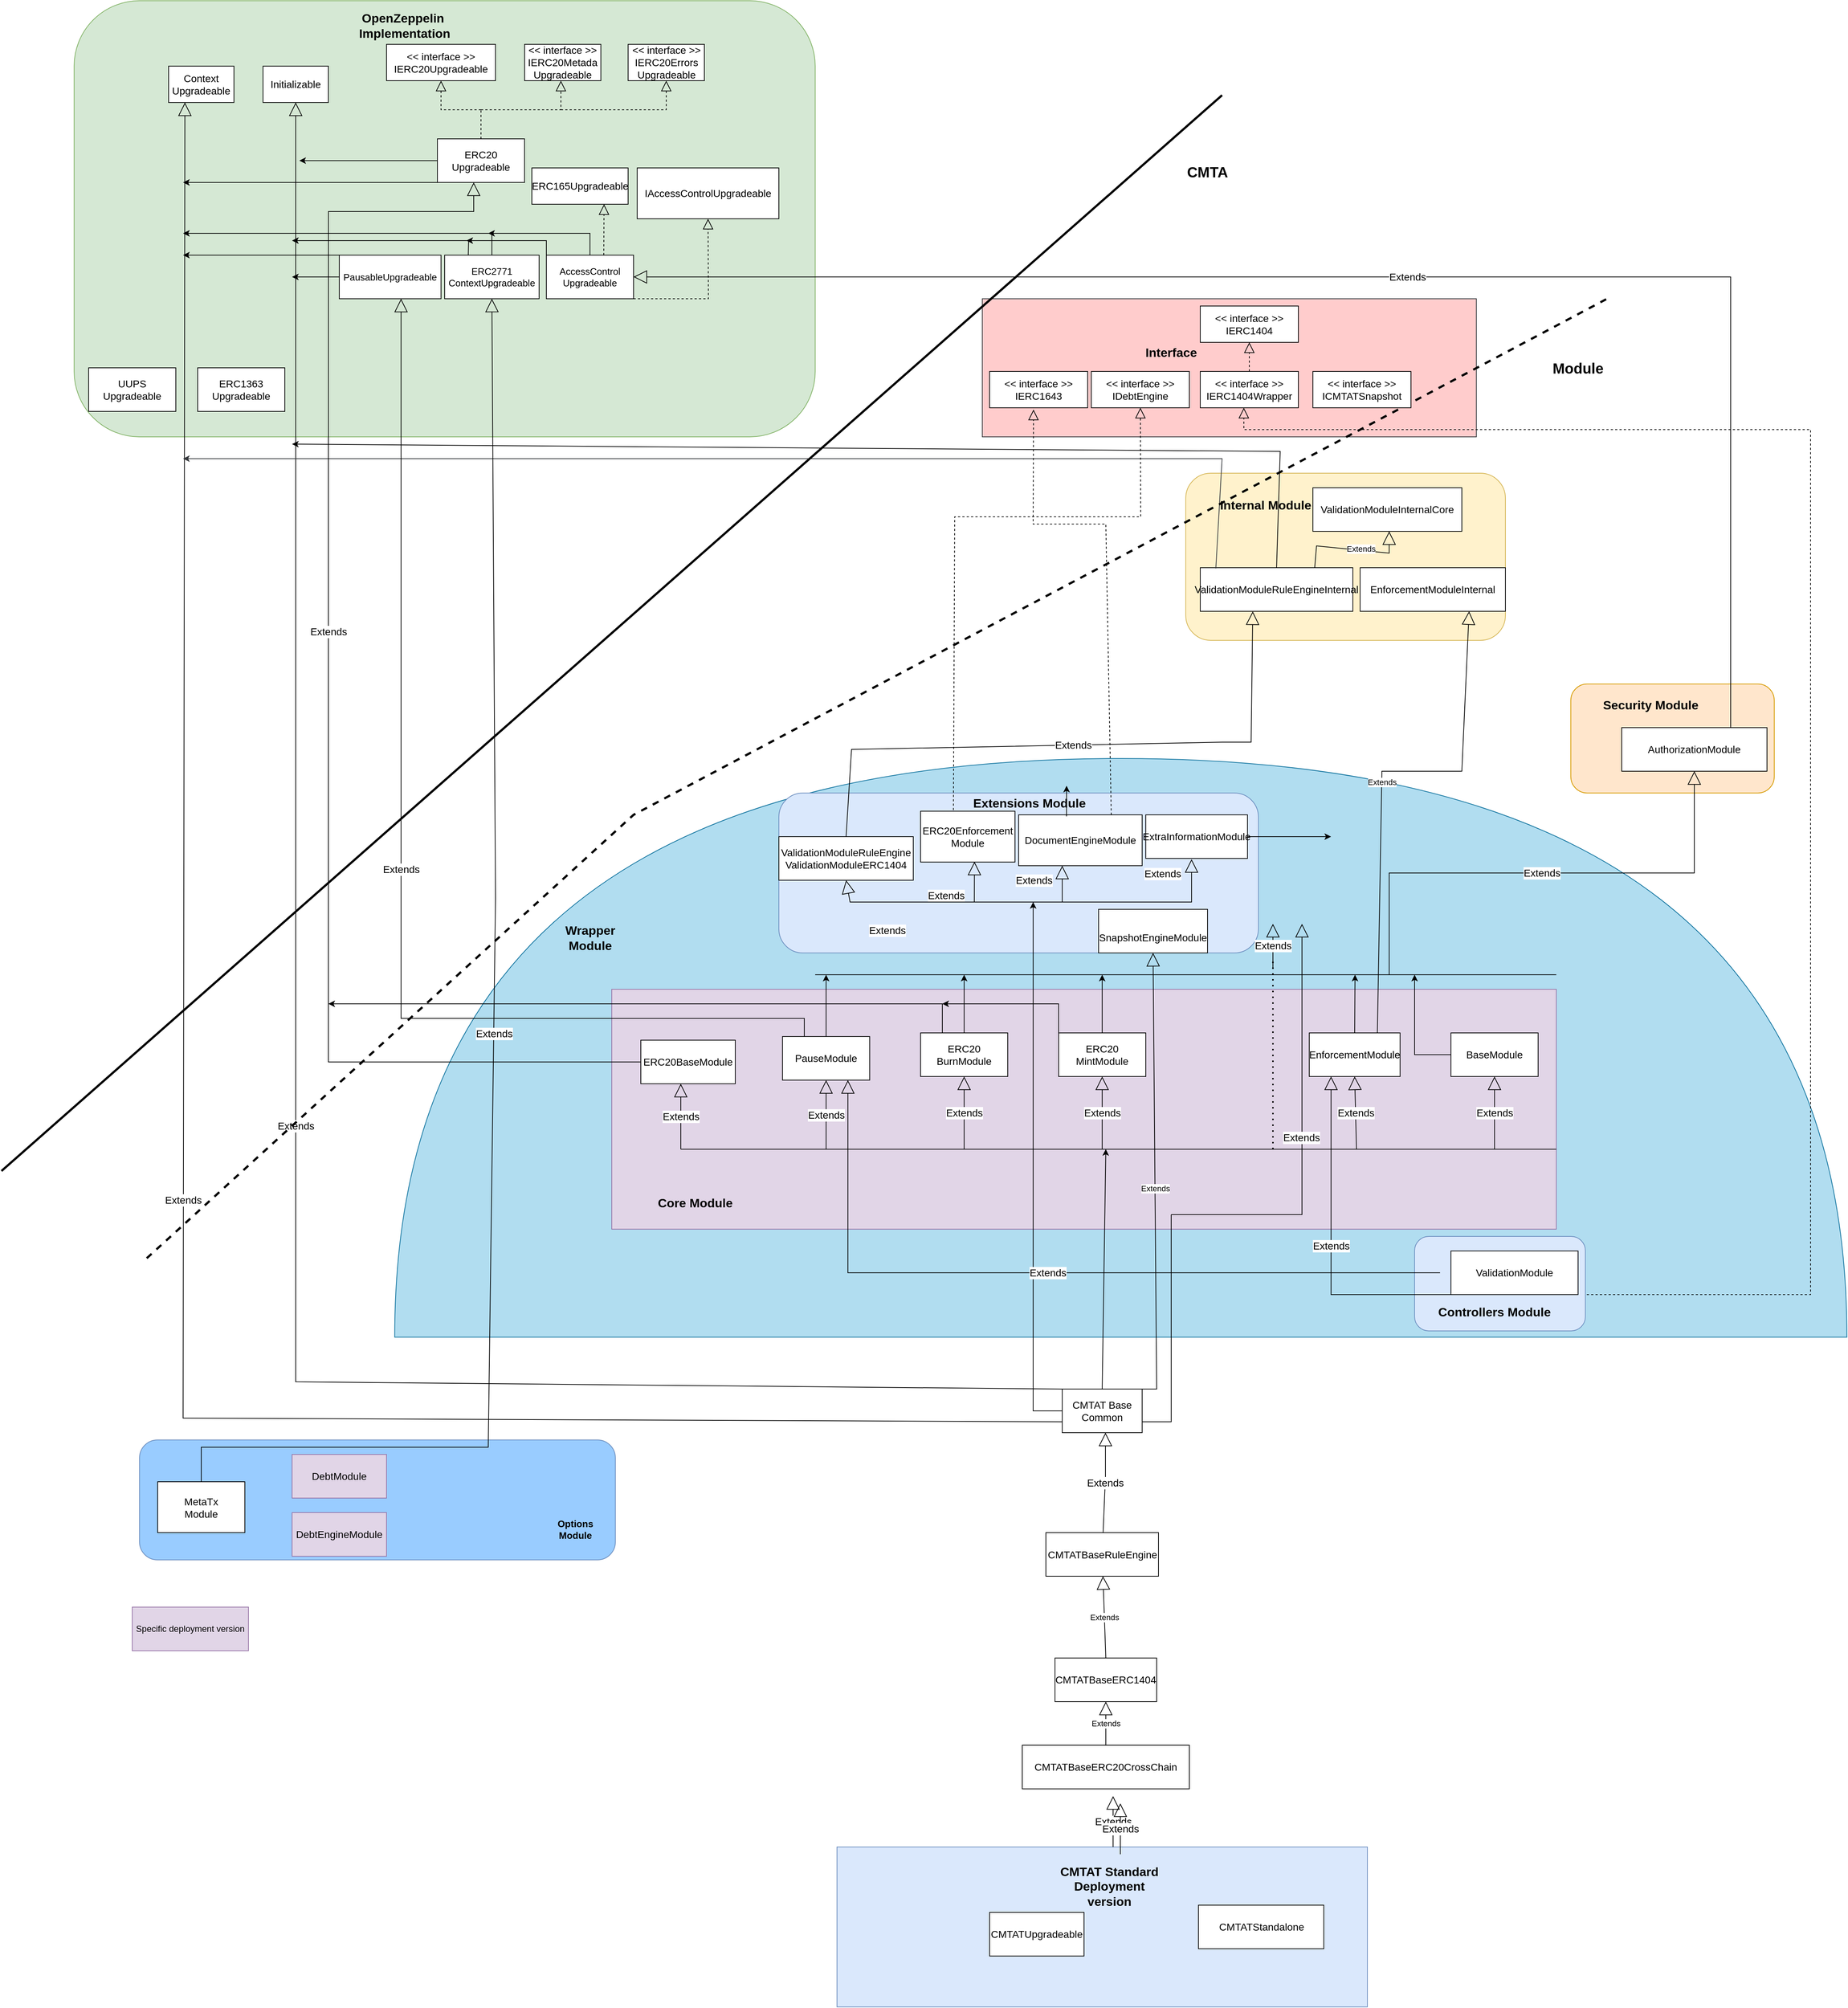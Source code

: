 <mxfile version="20.6.2" type="device" pages="2"><diagram id="oAjNNHCSHPXbBcMJOCez" name="Architecture"><mxGraphModel dx="2522" dy="1438" grid="1" gridSize="10" guides="1" tooltips="1" connect="1" arrows="1" fold="1" page="1" pageScale="1" pageWidth="1100" pageHeight="850" background="#FFFFFF" math="0" shadow="0"><root><mxCell id="0"/><mxCell id="1" parent="0"/><mxCell id="RwvNZHMpsA5Segt6v82v-19" value="" style="rounded=1;whiteSpace=wrap;html=1;fillColor=#99CCFF;strokeColor=#6c8ebf;fontSize=14;" parent="1" vertex="1"><mxGeometry x="-510" y="1550" width="655" height="165" as="geometry"/></mxCell><mxCell id="ZY6H9djLRfXlNV0i17z7-17" value="" style="rounded=0;whiteSpace=wrap;html=1;fillColor=#ffcccc;strokeColor=#36393d;fontSize=14;" parent="1" vertex="1"><mxGeometry x="650" y="-20" width="680" height="190" as="geometry"/></mxCell><mxCell id="ZY6H9djLRfXlNV0i17z7-16" value="" style="shape=or;whiteSpace=wrap;html=1;rotation=-90;fillColor=#b1ddf0;strokeColor=#10739e;fontSize=14;" parent="1" vertex="1"><mxGeometry x="442.57" y="11.16" width="796.09" height="1998.75" as="geometry"/></mxCell><mxCell id="ZY6H9djLRfXlNV0i17z7-10" value="" style="rounded=1;whiteSpace=wrap;html=1;fillColor=#dae8fc;strokeColor=#6c8ebf;fontSize=14;" parent="1" vertex="1"><mxGeometry x="370" y="660" width="660" height="220" as="geometry"/></mxCell><mxCell id="jnr7dqyDoXrpv24DwmiY-5" value="" style="rounded=1;whiteSpace=wrap;html=1;fillColor=#ffe6cc;strokeColor=#d79b00;fontSize=14;" parent="1" vertex="1"><mxGeometry x="1460" y="510" width="280" height="150" as="geometry"/></mxCell><mxCell id="K3fvaay8qHjt6Y1vxrPP-103" value="" style="rounded=0;whiteSpace=wrap;html=1;fillColor=#e1d5e7;strokeColor=#9673a6;fontSize=14;" parent="1" vertex="1"><mxGeometry x="140" y="930" width="1300" height="330" as="geometry"/></mxCell><mxCell id="K3fvaay8qHjt6Y1vxrPP-90" value="" style="rounded=0;whiteSpace=wrap;html=1;fillColor=#dae8fc;strokeColor=#6c8ebf;fontSize=14;" parent="1" vertex="1"><mxGeometry x="450" y="2110" width="730" height="220" as="geometry"/></mxCell><mxCell id="K3fvaay8qHjt6Y1vxrPP-56" value="" style="rounded=1;whiteSpace=wrap;html=1;fillColor=#fff2cc;strokeColor=#d6b656;fontSize=14;" parent="1" vertex="1"><mxGeometry x="930" y="220" width="440" height="230" as="geometry"/></mxCell><mxCell id="K3fvaay8qHjt6Y1vxrPP-1" value="" style="rounded=1;whiteSpace=wrap;html=1;fillColor=#d5e8d4;strokeColor=#82b366;fontSize=14;" parent="1" vertex="1"><mxGeometry x="-600" y="-430" width="1020" height="600" as="geometry"/></mxCell><mxCell id="K3fvaay8qHjt6Y1vxrPP-2" value="Context&lt;br style=&quot;font-size: 14px;&quot;&gt;Upgradeable" style="rounded=0;whiteSpace=wrap;html=1;fontSize=14;" parent="1" vertex="1"><mxGeometry x="-470" y="-340" width="90" height="50" as="geometry"/></mxCell><mxCell id="K3fvaay8qHjt6Y1vxrPP-5" value="&amp;lt;&amp;lt; interface &amp;gt;&amp;gt;&lt;br style=&quot;font-size: 14px;&quot;&gt;IERC20Upgradeable" style="rounded=0;whiteSpace=wrap;html=1;fontSize=14;" parent="1" vertex="1"><mxGeometry x="-170" y="-370" width="150" height="50" as="geometry"/></mxCell><mxCell id="K3fvaay8qHjt6Y1vxrPP-6" value="&amp;lt;&amp;lt; interface &amp;gt;&amp;gt;&lt;br style=&quot;font-size: 14px;&quot;&gt;IERC20Metada&lt;br style=&quot;font-size: 14px;&quot;&gt;Upgradeable" style="rounded=0;whiteSpace=wrap;html=1;fontSize=14;" parent="1" vertex="1"><mxGeometry x="20" y="-370" width="105" height="50" as="geometry"/></mxCell><mxCell id="K3fvaay8qHjt6Y1vxrPP-7" value="ERC20&lt;br style=&quot;font-size: 14px;&quot;&gt;Upgradeable" style="rounded=0;whiteSpace=wrap;html=1;fontSize=14;" parent="1" vertex="1"><mxGeometry x="-100" y="-240" width="120" height="60" as="geometry"/></mxCell><mxCell id="K3fvaay8qHjt6Y1vxrPP-9" value="ERC2771&lt;br style=&quot;font-size: 13px;&quot;&gt;ContextUpgradeable" style="rounded=0;whiteSpace=wrap;html=1;fontSize=13;" parent="1" vertex="1"><mxGeometry x="-90" y="-80" width="130" height="60" as="geometry"/></mxCell><mxCell id="K3fvaay8qHjt6Y1vxrPP-10" value="AccessControl&lt;br style=&quot;font-size: 13px;&quot;&gt;Upgradeable" style="rounded=0;whiteSpace=wrap;html=1;fontSize=13;" parent="1" vertex="1"><mxGeometry x="50" y="-80" width="120" height="60" as="geometry"/></mxCell><mxCell id="K3fvaay8qHjt6Y1vxrPP-11" value="PausableUpgradeable" style="rounded=0;whiteSpace=wrap;html=1;fontSize=13;" parent="1" vertex="1"><mxGeometry x="-235" y="-80" width="140" height="60" as="geometry"/></mxCell><mxCell id="K3fvaay8qHjt6Y1vxrPP-12" value="PauseModule" style="rounded=0;whiteSpace=wrap;html=1;fontSize=14;" parent="1" vertex="1"><mxGeometry x="375" y="995" width="120" height="60" as="geometry"/></mxCell><mxCell id="K3fvaay8qHjt6Y1vxrPP-13" value="MetaTx&lt;br style=&quot;font-size: 14px;&quot;&gt;Module" style="rounded=0;whiteSpace=wrap;html=1;fontSize=14;" parent="1" vertex="1"><mxGeometry x="-485" y="1607.5" width="120" height="70" as="geometry"/></mxCell><mxCell id="K3fvaay8qHjt6Y1vxrPP-14" value="AuthorizationModule" style="rounded=0;whiteSpace=wrap;html=1;fontSize=14;" parent="1" vertex="1"><mxGeometry x="1530" y="570" width="200" height="60" as="geometry"/></mxCell><mxCell id="K3fvaay8qHjt6Y1vxrPP-15" value="ERC20&lt;br&gt;MintModule" style="rounded=0;whiteSpace=wrap;html=1;fontSize=14;" parent="1" vertex="1"><mxGeometry x="755" y="990" width="120" height="60" as="geometry"/></mxCell><mxCell id="K3fvaay8qHjt6Y1vxrPP-16" value="ERC20 BurnModule" style="rounded=0;whiteSpace=wrap;html=1;fontSize=14;" parent="1" vertex="1"><mxGeometry x="565" y="990" width="120" height="60" as="geometry"/></mxCell><mxCell id="K3fvaay8qHjt6Y1vxrPP-20" value="ValidationModuleRuleEngineInternal" style="rounded=0;whiteSpace=wrap;html=1;fontSize=14;" parent="1" vertex="1"><mxGeometry x="950" y="350" width="210" height="60" as="geometry"/></mxCell><mxCell id="K3fvaay8qHjt6Y1vxrPP-21" value="BaseModule" style="rounded=0;whiteSpace=wrap;html=1;fontSize=14;" parent="1" vertex="1"><mxGeometry x="1295" y="990" width="120" height="60" as="geometry"/></mxCell><mxCell id="K3fvaay8qHjt6Y1vxrPP-22" value="Extends" style="endArrow=block;endSize=16;endFill=0;html=1;rounded=0;entryX=1;entryY=0.5;entryDx=0;entryDy=0;fontSize=14;exitX=0.75;exitY=0;exitDx=0;exitDy=0;" parent="1" source="K3fvaay8qHjt6Y1vxrPP-14" target="K3fvaay8qHjt6Y1vxrPP-10" edge="1"><mxGeometry width="160" relative="1" as="geometry"><mxPoint x="1680" y="490" as="sourcePoint"/><mxPoint x="330" y="420" as="targetPoint"/><Array as="points"><mxPoint x="1680" y="-50"/><mxPoint x="1180" y="-50"/></Array></mxGeometry></mxCell><mxCell id="K3fvaay8qHjt6Y1vxrPP-33" value="CMTAT Base Common" style="rounded=0;whiteSpace=wrap;html=1;fontSize=14;" parent="1" vertex="1"><mxGeometry x="760" y="1480" width="110" height="60" as="geometry"/></mxCell><mxCell id="K3fvaay8qHjt6Y1vxrPP-44" value="EnforcementModule" style="rounded=0;whiteSpace=wrap;html=1;fontSize=14;" parent="1" vertex="1"><mxGeometry x="1100" y="990" width="125" height="60" as="geometry"/></mxCell><mxCell id="K3fvaay8qHjt6Y1vxrPP-49" value="&lt;br&gt;SnapshotEngineModule" style="rounded=0;whiteSpace=wrap;html=1;fontSize=14;" parent="1" vertex="1"><mxGeometry x="810" y="820" width="150" height="60" as="geometry"/></mxCell><mxCell id="K3fvaay8qHjt6Y1vxrPP-53" value="&lt;b style=&quot;font-size: 17px;&quot;&gt;OpenZeppelin&amp;nbsp;&lt;br style=&quot;font-size: 17px;&quot;&gt;Implementation&lt;/b&gt;" style="text;html=1;strokeColor=none;fillColor=none;align=center;verticalAlign=middle;whiteSpace=wrap;rounded=0;fontSize=17;" parent="1" vertex="1"><mxGeometry x="-330" y="-410" width="370" height="30" as="geometry"/></mxCell><mxCell id="K3fvaay8qHjt6Y1vxrPP-57" value="&lt;b style=&quot;font-size: 17px;&quot;&gt;Internal Module&lt;/b&gt;" style="text;html=1;strokeColor=none;fillColor=none;align=center;verticalAlign=middle;whiteSpace=wrap;rounded=0;fontSize=17;" parent="1" vertex="1"><mxGeometry x="960" y="250" width="160" height="30" as="geometry"/></mxCell><mxCell id="K3fvaay8qHjt6Y1vxrPP-66" style="edgeStyle=orthogonalEdgeStyle;rounded=0;orthogonalLoop=1;jettySize=auto;html=1;exitX=0.5;exitY=1;exitDx=0;exitDy=0;fontSize=14;" parent="1" edge="1"><mxGeometry relative="1" as="geometry"><mxPoint x="565" y="860" as="sourcePoint"/><mxPoint x="565" y="860" as="targetPoint"/></mxGeometry></mxCell><mxCell id="K3fvaay8qHjt6Y1vxrPP-99" value="Initializable" style="rounded=0;whiteSpace=wrap;html=1;fontSize=14;" parent="1" vertex="1"><mxGeometry x="-340" y="-340" width="90" height="50" as="geometry"/></mxCell><mxCell id="K3fvaay8qHjt6Y1vxrPP-105" value="Wrapper &lt;br style=&quot;font-size: 17px;&quot;&gt;Module" style="text;strokeColor=none;fillColor=none;html=1;fontSize=17;fontStyle=1;verticalAlign=middle;align=center;" parent="1" vertex="1"><mxGeometry x="40" y="840" width="140" height="40" as="geometry"/></mxCell><mxCell id="K3fvaay8qHjt6Y1vxrPP-108" value="Extends" style="endArrow=block;endSize=16;endFill=0;html=1;rounded=0;exitX=0;exitY=0.75;exitDx=0;exitDy=0;entryX=0.25;entryY=1;entryDx=0;entryDy=0;fontSize=14;" parent="1" source="K3fvaay8qHjt6Y1vxrPP-33" target="K3fvaay8qHjt6Y1vxrPP-2" edge="1"><mxGeometry width="160" relative="1" as="geometry"><mxPoint x="740" y="1520" as="sourcePoint"/><mxPoint x="-440" y="-270" as="targetPoint"/><Array as="points"><mxPoint x="-450" y="1520"/></Array></mxGeometry></mxCell><mxCell id="K3fvaay8qHjt6Y1vxrPP-109" value="Extends" style="endArrow=block;endSize=16;endFill=0;html=1;rounded=0;entryX=0.5;entryY=1;entryDx=0;entryDy=0;exitX=0;exitY=0;exitDx=0;exitDy=0;fontSize=14;" parent="1" source="K3fvaay8qHjt6Y1vxrPP-33" target="K3fvaay8qHjt6Y1vxrPP-99" edge="1"><mxGeometry width="160" relative="1" as="geometry"><mxPoint x="670" y="1330" as="sourcePoint"/><mxPoint x="-130" y="170" as="targetPoint"/><Array as="points"><mxPoint x="-295" y="1470"/></Array></mxGeometry></mxCell><mxCell id="K3fvaay8qHjt6Y1vxrPP-119" value="" style="endArrow=classic;html=1;rounded=0;fontSize=14;exitX=0.5;exitY=0;exitDx=0;exitDy=0;" parent="1" source="K3fvaay8qHjt6Y1vxrPP-20" edge="1"><mxGeometry width="50" height="50" relative="1" as="geometry"><mxPoint x="640" y="180" as="sourcePoint"/><mxPoint x="-300" y="180" as="targetPoint"/><Array as="points"><mxPoint x="1060" y="190"/></Array></mxGeometry></mxCell><mxCell id="K3fvaay8qHjt6Y1vxrPP-121" value="&amp;lt;&amp;lt; interface &amp;gt;&amp;gt;&lt;br style=&quot;font-size: 14px;&quot;&gt;IERC1404Wrapper" style="rounded=0;whiteSpace=wrap;html=1;fontSize=14;" parent="1" vertex="1"><mxGeometry x="950" y="80" width="135" height="50" as="geometry"/></mxCell><mxCell id="K3fvaay8qHjt6Y1vxrPP-127" value="" style="endArrow=none;dashed=1;html=1;rounded=0;fontSize=14;exitX=0.5;exitY=0;exitDx=0;exitDy=0;" parent="1" source="K3fvaay8qHjt6Y1vxrPP-7" edge="1"><mxGeometry width="50" height="50" relative="1" as="geometry"><mxPoint x="40" y="-210" as="sourcePoint"/><mxPoint x="-40" y="-280" as="targetPoint"/><Array as="points"/></mxGeometry></mxCell><mxCell id="K3fvaay8qHjt6Y1vxrPP-128" value="" style="endArrow=block;dashed=1;endFill=0;endSize=12;html=1;rounded=0;fontSize=14;" parent="1" edge="1"><mxGeometry width="160" relative="1" as="geometry"><mxPoint x="-40" y="-280" as="sourcePoint"/><mxPoint x="70" y="-320" as="targetPoint"/><Array as="points"><mxPoint x="70" y="-280"/></Array></mxGeometry></mxCell><mxCell id="K3fvaay8qHjt6Y1vxrPP-129" value="" style="endArrow=block;dashed=1;endFill=0;endSize=12;html=1;rounded=0;fontSize=14;entryX=0.5;entryY=1;entryDx=0;entryDy=0;" parent="1" target="K3fvaay8qHjt6Y1vxrPP-5" edge="1"><mxGeometry width="160" relative="1" as="geometry"><mxPoint x="-40" y="-280" as="sourcePoint"/><mxPoint x="-100" y="-310" as="targetPoint"/><Array as="points"><mxPoint x="-95" y="-280"/></Array></mxGeometry></mxCell><mxCell id="K3fvaay8qHjt6Y1vxrPP-130" value="" style="endArrow=block;dashed=1;endFill=0;endSize=12;html=1;rounded=0;fontSize=14;startArrow=none;exitX=1;exitY=1;exitDx=0;exitDy=0;entryX=0.444;entryY=1;entryDx=0;entryDy=0;entryPerimeter=0;" parent="1" source="K3fvaay8qHjt6Y1vxrPP-42" target="K3fvaay8qHjt6Y1vxrPP-121" edge="1"><mxGeometry width="160" relative="1" as="geometry"><mxPoint x="1730.613" y="167.823" as="sourcePoint"/><mxPoint x="1010" y="150" as="targetPoint"/><Array as="points"><mxPoint x="1790" y="1350"/><mxPoint x="1790" y="160"/><mxPoint x="1010" y="160"/></Array></mxGeometry></mxCell><mxCell id="K3fvaay8qHjt6Y1vxrPP-131" value="" style="endArrow=classic;html=1;rounded=0;fontSize=14;exitX=0.102;exitY=0.017;exitDx=0;exitDy=0;fillColor=#eeeeee;strokeColor=#36393d;exitPerimeter=0;" parent="1" source="K3fvaay8qHjt6Y1vxrPP-20" edge="1"><mxGeometry width="50" height="50" relative="1" as="geometry"><mxPoint x="1070" y="360" as="sourcePoint"/><mxPoint x="-450" y="200" as="targetPoint"/><Array as="points"><mxPoint x="980" y="200"/></Array></mxGeometry></mxCell><mxCell id="jnr7dqyDoXrpv24DwmiY-1" value="ERC20BaseModule" style="rounded=0;whiteSpace=wrap;html=1;fontSize=14;" parent="1" vertex="1"><mxGeometry x="180" y="1000" width="130" height="60" as="geometry"/></mxCell><mxCell id="jnr7dqyDoXrpv24DwmiY-6" value="&lt;b style=&quot;font-size: 17px;&quot;&gt;Security Module&lt;/b&gt;" style="text;html=1;strokeColor=none;fillColor=none;align=center;verticalAlign=middle;whiteSpace=wrap;rounded=0;fontSize=17;" parent="1" vertex="1"><mxGeometry x="1490" y="525" width="160" height="30" as="geometry"/></mxCell><mxCell id="F2aemvWkmD0VyTByi4Y_-4" value="Extends" style="endArrow=block;endSize=16;endFill=0;html=1;rounded=0;fontSize=14;" parent="1" edge="1"><mxGeometry width="160" relative="1" as="geometry"><mxPoint x="235" y="1150" as="sourcePoint"/><mxPoint x="235" y="1060" as="targetPoint"/><Array as="points"/></mxGeometry></mxCell><mxCell id="F2aemvWkmD0VyTByi4Y_-5" value="Extends" style="endArrow=block;endSize=16;endFill=0;html=1;rounded=0;entryX=0.5;entryY=1;entryDx=0;entryDy=0;fontSize=14;" parent="1" target="K3fvaay8qHjt6Y1vxrPP-12" edge="1"><mxGeometry width="160" relative="1" as="geometry"><mxPoint x="435" y="1150" as="sourcePoint"/><mxPoint x="245" y="1070" as="targetPoint"/><Array as="points"/></mxGeometry></mxCell><mxCell id="F2aemvWkmD0VyTByi4Y_-6" value="Extends" style="endArrow=block;endSize=16;endFill=0;html=1;rounded=0;entryX=0.5;entryY=1;entryDx=0;entryDy=0;fontSize=14;" parent="1" target="K3fvaay8qHjt6Y1vxrPP-16" edge="1"><mxGeometry width="160" relative="1" as="geometry"><mxPoint x="625" y="1150" as="sourcePoint"/><mxPoint x="445" y="1065" as="targetPoint"/><Array as="points"/></mxGeometry></mxCell><mxCell id="F2aemvWkmD0VyTByi4Y_-7" value="Extends" style="endArrow=block;endSize=16;endFill=0;html=1;rounded=0;entryX=0.5;entryY=1;entryDx=0;entryDy=0;fontSize=14;" parent="1" target="K3fvaay8qHjt6Y1vxrPP-15" edge="1"><mxGeometry width="160" relative="1" as="geometry"><mxPoint x="815" y="1150" as="sourcePoint"/><mxPoint x="635" y="1060" as="targetPoint"/><Array as="points"/></mxGeometry></mxCell><mxCell id="F2aemvWkmD0VyTByi4Y_-9" value="Extends" style="endArrow=block;endSize=16;endFill=0;html=1;rounded=0;entryX=0.5;entryY=1;entryDx=0;entryDy=0;fontSize=14;" parent="1" target="K3fvaay8qHjt6Y1vxrPP-44" edge="1"><mxGeometry width="160" relative="1" as="geometry"><mxPoint x="1165" y="1150" as="sourcePoint"/><mxPoint x="1005" y="1060" as="targetPoint"/><Array as="points"/></mxGeometry></mxCell><mxCell id="F2aemvWkmD0VyTByi4Y_-10" value="Extends" style="endArrow=block;endSize=16;endFill=0;html=1;rounded=0;entryX=0.5;entryY=1;entryDx=0;entryDy=0;fontSize=14;" parent="1" target="K3fvaay8qHjt6Y1vxrPP-21" edge="1"><mxGeometry width="160" relative="1" as="geometry"><mxPoint x="1355" y="1150" as="sourcePoint"/><mxPoint x="1175" y="1060" as="targetPoint"/><Array as="points"/></mxGeometry></mxCell><mxCell id="F2aemvWkmD0VyTByi4Y_-11" value="" style="endArrow=none;html=1;fontFamily=Helvetica;fontSize=14;fontColor=default;align=center;strokeColor=default;" parent="1" edge="1"><mxGeometry width="50" height="50" relative="1" as="geometry"><mxPoint x="235" y="1150" as="sourcePoint"/><mxPoint x="1440" y="1150" as="targetPoint"/></mxGeometry></mxCell><mxCell id="F2aemvWkmD0VyTByi4Y_-12" value="" style="endArrow=classic;html=1;rounded=0;exitX=0.5;exitY=0;exitDx=0;exitDy=0;fontSize=14;" parent="1" source="K3fvaay8qHjt6Y1vxrPP-33" edge="1"><mxGeometry width="50" height="50" relative="1" as="geometry"><mxPoint x="800" y="1020" as="sourcePoint"/><mxPoint x="820" y="1150" as="targetPoint"/></mxGeometry></mxCell><mxCell id="F2aemvWkmD0VyTByi4Y_-13" value="Extends" style="endArrow=block;endSize=16;endFill=0;html=1;rounded=0;entryX=0.5;entryY=1;entryDx=0;entryDy=0;fontSize=14;" parent="1" target="K3fvaay8qHjt6Y1vxrPP-14" edge="1"><mxGeometry width="160" relative="1" as="geometry"><mxPoint x="1210" y="910" as="sourcePoint"/><mxPoint x="215" y="1050" as="targetPoint"/><Array as="points"><mxPoint x="1210" y="770"/><mxPoint x="1630" y="770"/></Array></mxGeometry></mxCell><mxCell id="F2aemvWkmD0VyTByi4Y_-14" value="" style="endArrow=none;html=1;rounded=0;fontSize=14;" parent="1" edge="1"><mxGeometry width="50" height="50" relative="1" as="geometry"><mxPoint x="420" y="910" as="sourcePoint"/><mxPoint x="1440" y="910" as="targetPoint"/></mxGeometry></mxCell><mxCell id="F2aemvWkmD0VyTByi4Y_-16" value="" style="endArrow=classic;html=1;rounded=0;exitX=0.5;exitY=0;exitDx=0;exitDy=0;fontSize=14;" parent="1" source="K3fvaay8qHjt6Y1vxrPP-12" edge="1"><mxGeometry width="50" height="50" relative="1" as="geometry"><mxPoint x="245" y="1010" as="sourcePoint"/><mxPoint x="435" y="910" as="targetPoint"/></mxGeometry></mxCell><mxCell id="F2aemvWkmD0VyTByi4Y_-17" value="" style="endArrow=classic;html=1;rounded=0;exitX=0.5;exitY=0;exitDx=0;exitDy=0;fontSize=14;" parent="1" source="K3fvaay8qHjt6Y1vxrPP-16" edge="1"><mxGeometry width="50" height="50" relative="1" as="geometry"><mxPoint x="255" y="1020" as="sourcePoint"/><mxPoint x="625" y="910" as="targetPoint"/></mxGeometry></mxCell><mxCell id="F2aemvWkmD0VyTByi4Y_-18" value="" style="endArrow=classic;html=1;rounded=0;exitX=0.5;exitY=0;exitDx=0;exitDy=0;fontSize=14;" parent="1" source="K3fvaay8qHjt6Y1vxrPP-15" edge="1"><mxGeometry width="50" height="50" relative="1" as="geometry"><mxPoint x="265" y="1030" as="sourcePoint"/><mxPoint x="815" y="910" as="targetPoint"/></mxGeometry></mxCell><mxCell id="F2aemvWkmD0VyTByi4Y_-19" value="" style="endArrow=classic;html=1;rounded=0;fontSize=14;startArrow=none;" parent="1" source="RwvNZHMpsA5Segt6v82v-1" edge="1"><mxGeometry width="50" height="50" relative="1" as="geometry"><mxPoint x="931" y="780" as="sourcePoint"/><mxPoint x="1130" y="720" as="targetPoint"/><Array as="points"><mxPoint x="931" y="720"/></Array></mxGeometry></mxCell><mxCell id="F2aemvWkmD0VyTByi4Y_-20" value="" style="endArrow=classic;html=1;rounded=0;exitX=0.5;exitY=0;exitDx=0;exitDy=0;fontSize=14;" parent="1" source="K3fvaay8qHjt6Y1vxrPP-44" edge="1"><mxGeometry width="50" height="50" relative="1" as="geometry"><mxPoint x="825" y="1000" as="sourcePoint"/><mxPoint x="1163" y="910" as="targetPoint"/></mxGeometry></mxCell><mxCell id="F2aemvWkmD0VyTByi4Y_-21" value="" style="endArrow=classic;html=1;rounded=0;exitX=0;exitY=0.5;exitDx=0;exitDy=0;fontSize=14;" parent="1" source="K3fvaay8qHjt6Y1vxrPP-21" edge="1"><mxGeometry width="50" height="50" relative="1" as="geometry"><mxPoint x="835" y="1010" as="sourcePoint"/><mxPoint x="1245" y="910" as="targetPoint"/><Array as="points"><mxPoint x="1245" y="1020"/></Array></mxGeometry></mxCell><mxCell id="F2aemvWkmD0VyTByi4Y_-24" value="Extends" style="endArrow=block;endSize=16;endFill=0;html=1;rounded=0;fontSize=14;" parent="1" edge="1"><mxGeometry x="-0.018" width="160" relative="1" as="geometry"><mxPoint x="910" y="1240" as="sourcePoint"/><mxPoint x="1090" y="840" as="targetPoint"/><Array as="points"><mxPoint x="1090" y="1240"/></Array><mxPoint x="-1" y="-1" as="offset"/></mxGeometry></mxCell><mxCell id="F2aemvWkmD0VyTByi4Y_-28" value="Extends" style="endArrow=block;endSize=16;endFill=0;html=1;rounded=0;entryX=0.5;entryY=1;entryDx=0;entryDy=0;fontSize=14;exitX=0.5;exitY=0;exitDx=0;exitDy=0;" parent="1" target="K3fvaay8qHjt6Y1vxrPP-9" edge="1" source="K3fvaay8qHjt6Y1vxrPP-13"><mxGeometry width="160" relative="1" as="geometry"><mxPoint x="-430" y="1630" as="sourcePoint"/><mxPoint x="250" y="880" as="targetPoint"/><Array as="points"><mxPoint x="-425" y="1560"/><mxPoint x="-30" y="1560"/><mxPoint x="-20" y="805"/></Array></mxGeometry></mxCell><mxCell id="F2aemvWkmD0VyTByi4Y_-29" value="Extends" style="endArrow=block;endSize=16;endFill=0;html=1;rounded=0;exitX=0.25;exitY=0;exitDx=0;exitDy=0;fontSize=14;" parent="1" source="K3fvaay8qHjt6Y1vxrPP-12" edge="1"><mxGeometry width="160" relative="1" as="geometry"><mxPoint x="400" y="990" as="sourcePoint"/><mxPoint x="-150" y="-20" as="targetPoint"/><Array as="points"><mxPoint x="405" y="970"/><mxPoint x="320" y="970"/><mxPoint x="-150" y="970"/></Array></mxGeometry></mxCell><mxCell id="F2aemvWkmD0VyTByi4Y_-31" value="Extends" style="endArrow=block;endSize=16;endFill=0;html=1;rounded=0;exitX=0;exitY=0.5;exitDx=0;exitDy=0;fontSize=14;" parent="1" source="jnr7dqyDoXrpv24DwmiY-1" edge="1"><mxGeometry x="0.111" width="160" relative="1" as="geometry"><mxPoint x="250" y="970" as="sourcePoint"/><mxPoint x="-50" y="-180" as="targetPoint"/><Array as="points"><mxPoint x="-250" y="1030"/><mxPoint x="-250" y="-140"/><mxPoint x="-50" y="-140"/></Array><mxPoint as="offset"/></mxGeometry></mxCell><mxCell id="F2aemvWkmD0VyTByi4Y_-33" value="" style="endArrow=classic;html=1;rounded=0;exitX=0.25;exitY=0;exitDx=0;exitDy=0;fontSize=14;" parent="1" source="K3fvaay8qHjt6Y1vxrPP-16" edge="1"><mxGeometry width="50" height="50" relative="1" as="geometry"><mxPoint x="595" y="970" as="sourcePoint"/><mxPoint x="-250" y="950" as="targetPoint"/><Array as="points"><mxPoint x="595" y="950"/><mxPoint x="305" y="950"/></Array></mxGeometry></mxCell><mxCell id="F2aemvWkmD0VyTByi4Y_-34" value="" style="endArrow=classic;html=1;rounded=0;exitX=0;exitY=0;exitDx=0;exitDy=0;fontSize=14;" parent="1" source="K3fvaay8qHjt6Y1vxrPP-15" edge="1"><mxGeometry width="50" height="50" relative="1" as="geometry"><mxPoint x="715" y="990" as="sourcePoint"/><mxPoint x="595" y="950" as="targetPoint"/><Array as="points"><mxPoint x="755" y="950"/></Array></mxGeometry></mxCell><mxCell id="ZY6H9djLRfXlNV0i17z7-4" value="Extends" style="endArrow=block;endSize=16;endFill=0;html=1;rounded=0;fontSize=14;exitX=0.5;exitY=0;exitDx=0;exitDy=0;entryX=0.344;entryY=1.002;entryDx=0;entryDy=0;entryPerimeter=0;" parent="1" source="UL3Ib16U9fDpldY7mx_E-2" target="K3fvaay8qHjt6Y1vxrPP-20" edge="1"><mxGeometry width="160" relative="1" as="geometry"><mxPoint x="1460" y="1320" as="sourcePoint"/><mxPoint x="1020" y="420" as="targetPoint"/><Array as="points"><mxPoint x="470" y="600"/><mxPoint x="980" y="590"/><mxPoint x="1020" y="590"/></Array></mxGeometry></mxCell><mxCell id="ZY6H9djLRfXlNV0i17z7-11" value="&lt;b style=&quot;font-size: 17px;&quot;&gt;Extensions Module&lt;/b&gt;" style="text;html=1;strokeColor=none;fillColor=none;align=center;verticalAlign=middle;whiteSpace=wrap;rounded=0;fontSize=17;" parent="1" vertex="1"><mxGeometry x="635" y="660" width="160" height="30" as="geometry"/></mxCell><mxCell id="ZY6H9djLRfXlNV0i17z7-12" value="&lt;b style=&quot;font-size: 17px;&quot;&gt;Core Module&lt;/b&gt;" style="text;html=1;strokeColor=none;fillColor=none;align=center;verticalAlign=middle;whiteSpace=wrap;rounded=0;fontSize=17;" parent="1" vertex="1"><mxGeometry x="145" y="1210" width="220" height="30" as="geometry"/></mxCell><mxCell id="ZY6H9djLRfXlNV0i17z7-18" value="&lt;b style=&quot;font-size: 17px;&quot;&gt;Interface&lt;/b&gt;" style="text;html=1;strokeColor=none;fillColor=none;align=center;verticalAlign=middle;whiteSpace=wrap;rounded=0;fontSize=17;" parent="1" vertex="1"><mxGeometry x="830" y="40" width="160" height="30" as="geometry"/></mxCell><mxCell id="ZY6H9djLRfXlNV0i17z7-20" value="" style="endArrow=none;endSize=16;endFill=0;html=1;rounded=0;startArrow=none;entryX=1;entryY=0.75;entryDx=0;entryDy=0;fontSize=14;" parent="1" target="K3fvaay8qHjt6Y1vxrPP-33" edge="1"><mxGeometry x="-0.018" width="160" relative="1" as="geometry"><mxPoint x="910" y="1240" as="sourcePoint"/><mxPoint x="910" y="1510" as="targetPoint"/><Array as="points"><mxPoint x="910" y="1525"/></Array><mxPoint x="-1" y="-1" as="offset"/></mxGeometry></mxCell><mxCell id="ZY6H9djLRfXlNV0i17z7-33" value="" style="endArrow=none;html=1;rounded=0;strokeWidth=3;fontSize=14;" parent="1" edge="1"><mxGeometry width="50" height="50" relative="1" as="geometry"><mxPoint x="-700" y="1180" as="sourcePoint"/><mxPoint x="980" y="-300" as="targetPoint"/></mxGeometry></mxCell><mxCell id="ZY6H9djLRfXlNV0i17z7-34" value="&lt;b style=&quot;font-size: 20px;&quot;&gt;CMTA&lt;/b&gt;" style="text;html=1;strokeColor=none;fillColor=none;align=center;verticalAlign=middle;whiteSpace=wrap;rounded=0;fontSize=20;" parent="1" vertex="1"><mxGeometry x="880" y="-210" width="160" height="30" as="geometry"/></mxCell><mxCell id="ZY6H9djLRfXlNV0i17z7-35" value="" style="endArrow=none;html=1;rounded=0;strokeWidth=3;strokeColor=default;dashed=1;fontSize=14;" parent="1" edge="1"><mxGeometry width="50" height="50" relative="1" as="geometry"><mxPoint x="-500" y="1300" as="sourcePoint"/><mxPoint x="1510" y="-20" as="targetPoint"/><Array as="points"><mxPoint x="170" y="690"/></Array></mxGeometry></mxCell><mxCell id="ZY6H9djLRfXlNV0i17z7-36" value="&lt;b style=&quot;font-size: 20px;&quot;&gt;Module&lt;/b&gt;" style="text;html=1;strokeColor=none;fillColor=none;align=center;verticalAlign=middle;whiteSpace=wrap;rounded=0;fontSize=20;" parent="1" vertex="1"><mxGeometry x="1390" y="60" width="160" height="30" as="geometry"/></mxCell><mxCell id="ZY6H9djLRfXlNV0i17z7-37" value="&lt;b style=&quot;font-size: 17px;&quot;&gt;CMTAT Standard Deployment version&lt;/b&gt;" style="text;html=1;strokeColor=none;fillColor=none;align=center;verticalAlign=middle;whiteSpace=wrap;rounded=0;fontSize=17;" parent="1" vertex="1"><mxGeometry x="745" y="2150" width="160" height="30" as="geometry"/></mxCell><mxCell id="ZY6H9djLRfXlNV0i17z7-42" value="" style="endArrow=classic;html=1;rounded=0;strokeColor=default;strokeWidth=1;fontSize=14;exitX=0;exitY=1;exitDx=0;exitDy=0;" parent="1" source="K3fvaay8qHjt6Y1vxrPP-7" edge="1"><mxGeometry width="50" height="50" relative="1" as="geometry"><mxPoint x="-550" y="-130" as="sourcePoint"/><mxPoint x="-450" y="-180" as="targetPoint"/></mxGeometry></mxCell><mxCell id="ZY6H9djLRfXlNV0i17z7-43" value="" style="endArrow=classic;html=1;rounded=0;strokeColor=default;strokeWidth=1;fontSize=14;exitX=0;exitY=0.5;exitDx=0;exitDy=0;" parent="1" source="K3fvaay8qHjt6Y1vxrPP-7" edge="1"><mxGeometry width="50" height="50" relative="1" as="geometry"><mxPoint x="-90" y="-170" as="sourcePoint"/><mxPoint x="-290" y="-210" as="targetPoint"/></mxGeometry></mxCell><mxCell id="ZY6H9djLRfXlNV0i17z7-46" value="" style="endArrow=classic;html=1;rounded=0;strokeColor=default;strokeWidth=1;fontSize=14;exitX=0;exitY=0.5;exitDx=0;exitDy=0;" parent="1" source="K3fvaay8qHjt6Y1vxrPP-11" edge="1"><mxGeometry width="50" height="50" relative="1" as="geometry"><mxPoint x="-390" y="-20" as="sourcePoint"/><mxPoint x="-300" y="-50" as="targetPoint"/></mxGeometry></mxCell><mxCell id="ZY6H9djLRfXlNV0i17z7-47" value="" style="endArrow=classic;html=1;rounded=0;strokeColor=default;strokeWidth=1;fontSize=14;exitX=0;exitY=0;exitDx=0;exitDy=0;" parent="1" source="K3fvaay8qHjt6Y1vxrPP-11" edge="1"><mxGeometry width="50" height="50" relative="1" as="geometry"><mxPoint x="-200" y="-40" as="sourcePoint"/><mxPoint x="-450" y="-80" as="targetPoint"/></mxGeometry></mxCell><mxCell id="ZY6H9djLRfXlNV0i17z7-48" value="" style="endArrow=classic;html=1;rounded=0;strokeColor=default;strokeWidth=1;fontSize=14;exitX=0.5;exitY=0;exitDx=0;exitDy=0;" parent="1" source="K3fvaay8qHjt6Y1vxrPP-9" edge="1"><mxGeometry width="50" height="50" relative="1" as="geometry"><mxPoint x="-200" y="-70" as="sourcePoint"/><mxPoint x="-450" y="-110" as="targetPoint"/><Array as="points"><mxPoint x="-25" y="-110"/></Array></mxGeometry></mxCell><mxCell id="ZY6H9djLRfXlNV0i17z7-49" value="" style="endArrow=classic;html=1;rounded=0;strokeColor=default;strokeWidth=1;fontSize=14;exitX=0.25;exitY=0;exitDx=0;exitDy=0;" parent="1" source="K3fvaay8qHjt6Y1vxrPP-9" edge="1"><mxGeometry width="50" height="50" relative="1" as="geometry"><mxPoint x="-50" y="-90" as="sourcePoint"/><mxPoint x="-300" y="-100" as="targetPoint"/><Array as="points"><mxPoint x="-57" y="-100"/></Array></mxGeometry></mxCell><mxCell id="ZY6H9djLRfXlNV0i17z7-50" value="" style="endArrow=classic;html=1;rounded=0;strokeColor=default;strokeWidth=1;fontSize=14;exitX=0.5;exitY=0;exitDx=0;exitDy=0;" parent="1" source="K3fvaay8qHjt6Y1vxrPP-10" edge="1"><mxGeometry width="50" height="50" relative="1" as="geometry"><mxPoint x="-10" y="-70" as="sourcePoint"/><mxPoint x="-30" y="-110" as="targetPoint"/><Array as="points"><mxPoint x="110" y="-110"/></Array></mxGeometry></mxCell><mxCell id="ZY6H9djLRfXlNV0i17z7-51" value="" style="endArrow=classic;html=1;rounded=0;strokeColor=default;strokeWidth=1;fontSize=14;exitX=0;exitY=0;exitDx=0;exitDy=0;" parent="1" source="K3fvaay8qHjt6Y1vxrPP-10" edge="1"><mxGeometry width="50" height="50" relative="1" as="geometry"><mxPoint x="40" y="-110" as="sourcePoint"/><mxPoint x="-60" y="-100" as="targetPoint"/><Array as="points"><mxPoint x="50" y="-100"/></Array></mxGeometry></mxCell><mxCell id="qmPB2_qqOMWaO2DkT0XT-11" value="&amp;lt;&amp;lt; interface &amp;gt;&amp;gt;&lt;br style=&quot;font-size: 14px;&quot;&gt;IDebtEngine" style="rounded=0;whiteSpace=wrap;html=1;fontSize=14;" parent="1" vertex="1"><mxGeometry x="800" y="80" width="135" height="50" as="geometry"/></mxCell><mxCell id="qeT-EDUWiwORVK3wasJG-1" value="" style="endArrow=none;dashed=1;html=1;dashPattern=1 3;strokeWidth=2;rounded=0;" parent="1" edge="1"><mxGeometry width="50" height="50" relative="1" as="geometry"><mxPoint x="1050" y="1150" as="sourcePoint"/><mxPoint x="1050" y="890" as="targetPoint"/></mxGeometry></mxCell><mxCell id="qeT-EDUWiwORVK3wasJG-2" value="CMTATUpgradeable" style="rounded=0;whiteSpace=wrap;html=1;fontSize=14;" parent="1" vertex="1"><mxGeometry x="660" y="2200" width="130" height="60" as="geometry"/></mxCell><mxCell id="qeT-EDUWiwORVK3wasJG-3" value="CMTATStandalone" style="rounded=0;whiteSpace=wrap;html=1;fontSize=14;" parent="1" vertex="1"><mxGeometry x="947.5" y="2190" width="172.5" height="60" as="geometry"/></mxCell><mxCell id="qeT-EDUWiwORVK3wasJG-5" value="Extends" style="endArrow=block;endSize=16;endFill=0;html=1;rounded=0;fontSize=14;" parent="1" source="V0v1jT3jhqodAxG02Mlx-1" edge="1"><mxGeometry width="160" relative="1" as="geometry"><mxPoint x="819.5" y="1650" as="sourcePoint"/><mxPoint x="819.5" y="1540" as="targetPoint"/><Array as="points"><mxPoint x="819.5" y="1600"/><mxPoint x="819.5" y="1580"/></Array></mxGeometry></mxCell><mxCell id="qeT-EDUWiwORVK3wasJG-7" value="ERC20Enforcement&lt;br&gt;Module" style="rounded=0;whiteSpace=wrap;html=1;fontSize=14;" parent="1" vertex="1"><mxGeometry x="565" y="685" width="130" height="70" as="geometry"/></mxCell><mxCell id="qeT-EDUWiwORVK3wasJG-8" value="DocumentEngineModule" style="rounded=0;whiteSpace=wrap;html=1;fontSize=14;" parent="1" vertex="1"><mxGeometry x="700" y="690" width="170" height="70" as="geometry"/></mxCell><mxCell id="qeT-EDUWiwORVK3wasJG-13" value="" style="endArrow=none;html=1;rounded=0;" parent="1" edge="1"><mxGeometry width="50" height="50" relative="1" as="geometry"><mxPoint x="640" y="810" as="sourcePoint"/><mxPoint x="760" y="810" as="targetPoint"/></mxGeometry></mxCell><mxCell id="qeT-EDUWiwORVK3wasJG-14" value="" style="endArrow=classic;html=1;rounded=0;exitX=0;exitY=0.5;exitDx=0;exitDy=0;fontSize=14;" parent="1" source="K3fvaay8qHjt6Y1vxrPP-33" edge="1"><mxGeometry width="50" height="50" relative="1" as="geometry"><mxPoint x="830" y="1490" as="sourcePoint"/><mxPoint x="720" y="810" as="targetPoint"/><Array as="points"><mxPoint x="720" y="1510"/></Array></mxGeometry></mxCell><mxCell id="qeT-EDUWiwORVK3wasJG-15" value="Extends" style="endArrow=block;endSize=16;endFill=0;html=1;rounded=0;entryX=0.571;entryY=0.993;entryDx=0;entryDy=0;fontSize=14;entryPerimeter=0;" parent="1" target="qeT-EDUWiwORVK3wasJG-7" edge="1"><mxGeometry x="0.194" y="39" width="160" relative="1" as="geometry"><mxPoint x="700" y="810" as="sourcePoint"/><mxPoint x="635" y="1060" as="targetPoint"/><Array as="points"><mxPoint x="639" y="810"/></Array><mxPoint as="offset"/></mxGeometry></mxCell><mxCell id="qeT-EDUWiwORVK3wasJG-16" value="Extends" style="endArrow=block;endSize=16;endFill=0;html=1;rounded=0;fontSize=14;" parent="1" edge="1"><mxGeometry x="0.194" y="39" width="160" relative="1" as="geometry"><mxPoint x="760" y="810" as="sourcePoint"/><mxPoint x="760" y="760" as="targetPoint"/><Array as="points"><mxPoint x="760" y="800"/></Array><mxPoint as="offset"/></mxGeometry></mxCell><mxCell id="qeT-EDUWiwORVK3wasJG-19" value="" style="endArrow=classic;html=1;rounded=0;exitX=0.818;exitY=1.072;exitDx=0;exitDy=0;fontSize=14;exitPerimeter=0;" parent="1" source="ZY6H9djLRfXlNV0i17z7-11" edge="1"><mxGeometry width="50" height="50" relative="1" as="geometry"><mxPoint x="1140.68" y="790.78" as="sourcePoint"/><mxPoint x="766" y="650" as="targetPoint"/></mxGeometry></mxCell><mxCell id="qeT-EDUWiwORVK3wasJG-20" value="Extends" style="endArrow=block;endSize=16;endFill=0;html=1;rounded=0;entryX=0.5;entryY=1;entryDx=0;entryDy=0;fontSize=14;" parent="1" edge="1"><mxGeometry width="160" relative="1" as="geometry"><mxPoint x="1050" y="900" as="sourcePoint"/><mxPoint x="1050" y="840" as="targetPoint"/><Array as="points"/></mxGeometry></mxCell><mxCell id="2qhbR9L3gCAHbR7BfoR6-1" value="" style="endArrow=block;dashed=1;endFill=0;endSize=12;html=1;rounded=0;exitX=0.348;exitY=-0.022;exitDx=0;exitDy=0;exitPerimeter=0;" parent="1" source="qeT-EDUWiwORVK3wasJG-7" target="qmPB2_qqOMWaO2DkT0XT-11" edge="1"><mxGeometry width="160" relative="1" as="geometry"><mxPoint x="490" y="390" as="sourcePoint"/><mxPoint x="650" y="390" as="targetPoint"/><Array as="points"><mxPoint x="612" y="280"/><mxPoint x="868" y="280"/></Array></mxGeometry></mxCell><mxCell id="2qhbR9L3gCAHbR7BfoR6-4" value="" style="endArrow=block;dashed=1;endFill=0;endSize=12;html=1;rounded=0;entryX=0.75;entryY=1;entryDx=0;entryDy=0;" parent="1" target="2qhbR9L3gCAHbR7BfoR6-5" edge="1"><mxGeometry width="160" relative="1" as="geometry"><mxPoint x="129" y="-80" as="sourcePoint"/><mxPoint x="117.895" y="-150" as="targetPoint"/></mxGeometry></mxCell><mxCell id="2qhbR9L3gCAHbR7BfoR6-5" value="ERC165Upgradeable" style="rounded=0;whiteSpace=wrap;html=1;fontSize=14;" parent="1" vertex="1"><mxGeometry x="30" y="-200" width="132.5" height="50" as="geometry"/></mxCell><mxCell id="mq8BW7sSWb4JJXiVVNSE-1" value="" style="rounded=1;whiteSpace=wrap;html=1;fillColor=#dae8fc;strokeColor=#6c8ebf;fontSize=14;" parent="1" vertex="1"><mxGeometry x="1245" y="1270" width="235" height="130" as="geometry"/></mxCell><mxCell id="mq8BW7sSWb4JJXiVVNSE-2" value="&amp;lt;&amp;lt; interface &amp;gt;&amp;gt;&lt;br style=&quot;font-size: 14px;&quot;&gt;IERC20Errors&lt;br style=&quot;font-size: 14px;&quot;&gt;Upgradeable" style="rounded=0;whiteSpace=wrap;html=1;fontSize=14;" parent="1" vertex="1"><mxGeometry x="162.5" y="-370" width="105" height="50" as="geometry"/></mxCell><mxCell id="mq8BW7sSWb4JJXiVVNSE-3" value="" style="endArrow=block;dashed=1;endFill=0;endSize=12;html=1;rounded=0;fontSize=14;entryX=0.5;entryY=1;entryDx=0;entryDy=0;" parent="1" target="mq8BW7sSWb4JJXiVVNSE-2" edge="1"><mxGeometry width="160" relative="1" as="geometry"><mxPoint x="70" y="-280" as="sourcePoint"/><mxPoint x="120" y="-310" as="targetPoint"/><Array as="points"><mxPoint x="215" y="-280"/></Array></mxGeometry></mxCell><mxCell id="mq8BW7sSWb4JJXiVVNSE-4" value="IAccessControlUpgradeable" style="rounded=0;whiteSpace=wrap;html=1;fontSize=14;" parent="1" vertex="1"><mxGeometry x="175" y="-200" width="195" height="70" as="geometry"/></mxCell><mxCell id="mq8BW7sSWb4JJXiVVNSE-5" value="" style="endArrow=block;dashed=1;endFill=0;endSize=12;html=1;rounded=0;entryX=0.5;entryY=1;entryDx=0;entryDy=0;exitX=1;exitY=1;exitDx=0;exitDy=0;" parent="1" source="K3fvaay8qHjt6Y1vxrPP-10" target="mq8BW7sSWb4JJXiVVNSE-4" edge="1"><mxGeometry width="160" relative="1" as="geometry"><mxPoint x="139" y="-70" as="sourcePoint"/><mxPoint x="139.375" y="-140" as="targetPoint"/><Array as="points"><mxPoint x="273" y="-20"/></Array></mxGeometry></mxCell><mxCell id="K3fvaay8qHjt6Y1vxrPP-42" value="ValidationModule" style="rounded=0;whiteSpace=wrap;html=1;fontSize=14;" parent="1" vertex="1"><mxGeometry x="1295" y="1290" width="175" height="60" as="geometry"/></mxCell><mxCell id="ZY6H9djLRfXlNV0i17z7-38" value="Extends" style="endArrow=block;endSize=16;endFill=0;html=1;rounded=0;entryX=0.75;entryY=1;entryDx=0;entryDy=0;fontSize=14;" parent="1" target="K3fvaay8qHjt6Y1vxrPP-12" edge="1"><mxGeometry width="160" relative="1" as="geometry"><mxPoint x="1280" y="1320" as="sourcePoint"/><mxPoint x="445.0" y="1065" as="targetPoint"/><Array as="points"><mxPoint x="1120" y="1320"/><mxPoint x="890" y="1320"/><mxPoint x="465" y="1320"/><mxPoint x="465" y="1140"/></Array></mxGeometry></mxCell><mxCell id="ZY6H9djLRfXlNV0i17z7-39" value="Extends" style="endArrow=block;endSize=16;endFill=0;html=1;rounded=0;fontSize=14;exitX=0;exitY=1;exitDx=0;exitDy=0;" parent="1" source="K3fvaay8qHjt6Y1vxrPP-42" edge="1"><mxGeometry width="160" relative="1" as="geometry"><mxPoint x="1330" y="1360" as="sourcePoint"/><mxPoint x="1130" y="1050" as="targetPoint"/><Array as="points"><mxPoint x="1280" y="1350"/><mxPoint x="1130" y="1350"/><mxPoint x="1130" y="1120"/></Array></mxGeometry></mxCell><mxCell id="mq8BW7sSWb4JJXiVVNSE-7" value="&lt;b style=&quot;font-size: 17px;&quot;&gt;Controllers Module&lt;/b&gt;" style="text;html=1;strokeColor=none;fillColor=none;align=center;verticalAlign=middle;whiteSpace=wrap;rounded=0;fontSize=17;" parent="1" vertex="1"><mxGeometry x="1245" y="1360" width="220" height="30" as="geometry"/></mxCell><mxCell id="ND7WLJoHuzxXd-LQMF-n-1" value="&amp;lt;&amp;lt; interface &amp;gt;&amp;gt;&lt;br style=&quot;font-size: 14px;&quot;&gt;IERC1404" style="rounded=0;whiteSpace=wrap;html=1;fontSize=14;" parent="1" vertex="1"><mxGeometry x="950" y="-10" width="135" height="50" as="geometry"/></mxCell><mxCell id="ND7WLJoHuzxXd-LQMF-n-4" value="" style="endArrow=block;dashed=1;endFill=0;endSize=12;html=1;rounded=0;exitX=0.5;exitY=0;exitDx=0;exitDy=0;" parent="1" source="K3fvaay8qHjt6Y1vxrPP-121" target="ND7WLJoHuzxXd-LQMF-n-1" edge="1"><mxGeometry width="160" relative="1" as="geometry"><mxPoint x="1060" y="60" as="sourcePoint"/><mxPoint x="1220" y="60" as="targetPoint"/></mxGeometry></mxCell><mxCell id="91_T4A48Wil1HWjuu4Wt-1" value="&amp;lt;&amp;lt; interface &amp;gt;&amp;gt;&lt;br style=&quot;font-size: 14px;&quot;&gt;ICMTATSnapshot" style="rounded=0;whiteSpace=wrap;html=1;fontSize=14;" parent="1" vertex="1"><mxGeometry x="1105" y="80" width="135" height="50" as="geometry"/></mxCell><mxCell id="91_T4A48Wil1HWjuu4Wt-4" value="Extends" style="endArrow=block;endSize=16;endFill=0;html=1;rounded=0;exitX=0.75;exitY=0;exitDx=0;exitDy=0;entryX=0.5;entryY=1;entryDx=0;entryDy=0;" parent="1" source="K3fvaay8qHjt6Y1vxrPP-33" target="K3fvaay8qHjt6Y1vxrPP-49" edge="1"><mxGeometry width="160" relative="1" as="geometry"><mxPoint x="940" y="1470" as="sourcePoint"/><mxPoint x="1100" y="1470" as="targetPoint"/><Array as="points"><mxPoint x="890" y="1480"/></Array></mxGeometry></mxCell><mxCell id="P7V0Pfzo6XKLCfHVnzfp-4" value="&amp;lt;&amp;lt; interface &amp;gt;&amp;gt;&lt;br style=&quot;font-size: 14px;&quot;&gt;IERC1643" style="rounded=0;whiteSpace=wrap;html=1;fontSize=14;" parent="1" vertex="1"><mxGeometry x="660" y="80" width="135" height="50" as="geometry"/></mxCell><mxCell id="P7V0Pfzo6XKLCfHVnzfp-5" value="" style="endArrow=block;dashed=1;endFill=0;endSize=12;html=1;rounded=0;exitX=0.75;exitY=0;exitDx=0;exitDy=0;entryX=0.448;entryY=1.05;entryDx=0;entryDy=0;entryPerimeter=0;" parent="1" source="qeT-EDUWiwORVK3wasJG-8" target="P7V0Pfzo6XKLCfHVnzfp-4" edge="1"><mxGeometry width="160" relative="1" as="geometry"><mxPoint x="621.76" y="698.46" as="sourcePoint"/><mxPoint x="877.571" y="140" as="targetPoint"/><Array as="points"><mxPoint x="820" y="290"/><mxPoint x="720" y="290"/></Array></mxGeometry></mxCell><mxCell id="9XWPb9TLqrw3N4A1YTLZ-16" value="ERC1363&lt;br style=&quot;font-size: 14px;&quot;&gt;Upgradeable" style="rounded=0;whiteSpace=wrap;html=1;fontSize=14;" parent="1" vertex="1"><mxGeometry x="-430" y="75" width="120" height="60" as="geometry"/></mxCell><mxCell id="9XWPb9TLqrw3N4A1YTLZ-17" value="UUPS Upgradeable" style="rounded=0;whiteSpace=wrap;html=1;fontSize=14;" parent="1" vertex="1"><mxGeometry x="-580" y="75" width="120" height="60" as="geometry"/></mxCell><mxCell id="RwvNZHMpsA5Segt6v82v-1" value="ExtraInformationModule" style="rounded=0;whiteSpace=wrap;html=1;fontSize=14;" parent="1" vertex="1"><mxGeometry x="875" y="690" width="140" height="60" as="geometry"/></mxCell><mxCell id="RwvNZHMpsA5Segt6v82v-3" value="Extends" style="endArrow=block;endSize=16;endFill=0;html=1;rounded=0;fontSize=14;entryX=0.45;entryY=1.017;entryDx=0;entryDy=0;entryPerimeter=0;" parent="1" target="RwvNZHMpsA5Segt6v82v-1" edge="1"><mxGeometry x="0.194" y="39" width="160" relative="1" as="geometry"><mxPoint x="770" y="810" as="sourcePoint"/><mxPoint x="770" y="770" as="targetPoint"/><Array as="points"><mxPoint x="760" y="810"/><mxPoint x="770" y="810"/><mxPoint x="938" y="810"/></Array><mxPoint as="offset"/></mxGeometry></mxCell><mxCell id="RwvNZHMpsA5Segt6v82v-5" value="EnforcementModuleInternal" style="rounded=0;whiteSpace=wrap;html=1;fontSize=14;" parent="1" vertex="1"><mxGeometry x="1170" y="350" width="200" height="60" as="geometry"/></mxCell><mxCell id="RwvNZHMpsA5Segt6v82v-6" value="Extends" style="endArrow=block;endSize=16;endFill=0;html=1;rounded=0;exitX=0.75;exitY=0;exitDx=0;exitDy=0;entryX=0.75;entryY=1;entryDx=0;entryDy=0;" parent="1" source="K3fvaay8qHjt6Y1vxrPP-44" target="RwvNZHMpsA5Segt6v82v-5" edge="1"><mxGeometry width="160" relative="1" as="geometry"><mxPoint x="1190" y="980" as="sourcePoint"/><mxPoint x="1350" y="980" as="targetPoint"/><Array as="points"><mxPoint x="1200" y="630"/><mxPoint x="1310" y="630"/></Array></mxGeometry></mxCell><mxCell id="RwvNZHMpsA5Segt6v82v-8" value="ValidationModuleInternalCore" style="rounded=0;whiteSpace=wrap;html=1;fontSize=14;" parent="1" vertex="1"><mxGeometry x="1105" y="240" width="205" height="60" as="geometry"/></mxCell><mxCell id="RwvNZHMpsA5Segt6v82v-10" value="Extends" style="endArrow=block;endSize=16;endFill=0;html=1;rounded=0;exitX=0.75;exitY=0;exitDx=0;exitDy=0;" parent="1" source="K3fvaay8qHjt6Y1vxrPP-20" edge="1"><mxGeometry x="0.131" y="2" width="160" relative="1" as="geometry"><mxPoint x="1120" y="320" as="sourcePoint"/><mxPoint x="1210" y="300" as="targetPoint"/><Array as="points"><mxPoint x="1110" y="320"/><mxPoint x="1210" y="330"/></Array><mxPoint as="offset"/></mxGeometry></mxCell><mxCell id="RwvNZHMpsA5Segt6v82v-20" value="DebtEngineModule" style="rounded=0;whiteSpace=wrap;html=1;fontSize=14;fillColor=#e1d5e7;strokeColor=#9673a6;" parent="1" vertex="1"><mxGeometry x="-300" y="1650" width="130" height="60" as="geometry"/></mxCell><mxCell id="RwvNZHMpsA5Segt6v82v-22" value="Options&lt;br&gt;Module" style="text;html=1;strokeColor=none;fillColor=none;align=center;verticalAlign=middle;whiteSpace=wrap;rounded=0;fontSize=13;fontStyle=1" parent="1" vertex="1"><mxGeometry x="55" y="1657.5" width="70" height="30" as="geometry"/></mxCell><mxCell id="UL3Ib16U9fDpldY7mx_E-2" value="ValidationModuleRuleEngine&lt;br&gt;ValidationModuleERC1404" style="rounded=0;whiteSpace=wrap;html=1;fontSize=14;" parent="1" vertex="1"><mxGeometry x="370" y="720" width="185" height="60" as="geometry"/></mxCell><mxCell id="UL3Ib16U9fDpldY7mx_E-4" value="Extends" style="endArrow=block;endSize=16;endFill=0;html=1;rounded=0;entryX=0.5;entryY=1;entryDx=0;entryDy=0;fontSize=14;" parent="1" target="UL3Ib16U9fDpldY7mx_E-2" edge="1"><mxGeometry x="0.194" y="39" width="160" relative="1" as="geometry"><mxPoint x="640" y="810" as="sourcePoint"/><mxPoint x="649.23" y="764.51" as="targetPoint"/><Array as="points"><mxPoint x="468" y="810"/></Array><mxPoint as="offset"/></mxGeometry></mxCell><mxCell id="UL3Ib16U9fDpldY7mx_E-6" value="DebtModule" style="rounded=0;whiteSpace=wrap;html=1;fontSize=14;fillColor=#e1d5e7;strokeColor=#9673a6;" parent="1" vertex="1"><mxGeometry x="-300" y="1570" width="130" height="60" as="geometry"/></mxCell><mxCell id="V0v1jT3jhqodAxG02Mlx-1" value="CMTATBaseRuleEngine" style="rounded=0;whiteSpace=wrap;html=1;fontSize=14;" parent="1" vertex="1"><mxGeometry x="737.5" y="1677.5" width="155" height="60" as="geometry"/></mxCell><mxCell id="V0v1jT3jhqodAxG02Mlx-2" value="CMTATBaseERC1404" style="rounded=0;whiteSpace=wrap;html=1;fontSize=14;" parent="1" vertex="1"><mxGeometry x="750" y="1850" width="140" height="60" as="geometry"/></mxCell><mxCell id="V0v1jT3jhqodAxG02Mlx-3" value="CMTATBaseERC20CrossChain" style="rounded=0;whiteSpace=wrap;html=1;fontSize=14;" parent="1" vertex="1"><mxGeometry x="705" y="1970" width="230" height="60" as="geometry"/></mxCell><mxCell id="V0v1jT3jhqodAxG02Mlx-5" value="Extends" style="endArrow=block;endSize=16;endFill=0;html=1;rounded=0;fontSize=14;exitX=0.5;exitY=0;exitDx=0;exitDy=0;" parent="1" edge="1"><mxGeometry width="160" relative="1" as="geometry"><mxPoint x="830" y="2110" as="sourcePoint"/><mxPoint x="830" y="2040" as="targetPoint"/><Array as="points"><mxPoint x="830" y="2060"/><mxPoint x="830" y="2040"/></Array></mxGeometry></mxCell><mxCell id="V0v1jT3jhqodAxG02Mlx-6" value="Extends" style="endArrow=block;endSize=16;endFill=0;html=1;rounded=0;fontSize=14;exitX=0.5;exitY=0;exitDx=0;exitDy=0;" parent="1" edge="1"><mxGeometry width="160" relative="1" as="geometry"><mxPoint x="840" y="2120" as="sourcePoint"/><mxPoint x="840" y="2050" as="targetPoint"/><Array as="points"><mxPoint x="840" y="2070"/><mxPoint x="840" y="2050"/></Array></mxGeometry></mxCell><mxCell id="V0v1jT3jhqodAxG02Mlx-7" value="Extends" style="endArrow=block;endSize=16;endFill=0;html=1;rounded=0;exitX=0.5;exitY=0;exitDx=0;exitDy=0;" parent="1" source="V0v1jT3jhqodAxG02Mlx-3" target="V0v1jT3jhqodAxG02Mlx-2" edge="1"><mxGeometry width="160" relative="1" as="geometry"><mxPoint x="660" y="1920" as="sourcePoint"/><mxPoint x="830" y="1920" as="targetPoint"/></mxGeometry></mxCell><mxCell id="V0v1jT3jhqodAxG02Mlx-8" value="Extends" style="endArrow=block;endSize=16;endFill=0;html=1;rounded=0;exitX=0.5;exitY=0;exitDx=0;exitDy=0;" parent="1" source="V0v1jT3jhqodAxG02Mlx-2" target="V0v1jT3jhqodAxG02Mlx-1" edge="1"><mxGeometry width="160" relative="1" as="geometry"><mxPoint x="830" y="1980" as="sourcePoint"/><mxPoint x="830" y="1920" as="targetPoint"/></mxGeometry></mxCell><mxCell id="V0v1jT3jhqodAxG02Mlx-10" value="Specific deployment version" style="rounded=0;whiteSpace=wrap;html=1;fillColor=#e1d5e7;strokeColor=#9673a6;" parent="1" vertex="1"><mxGeometry x="-520" y="1780" width="160" height="60" as="geometry"/></mxCell></root></mxGraphModel></diagram><diagram id="V2k871Hfn5JhtiDAQfJV" name="ERC"><mxGraphModel dx="1352" dy="2615" grid="1" gridSize="10" guides="1" tooltips="1" connect="1" arrows="1" fold="1" page="1" pageScale="1" pageWidth="2336" pageHeight="1654" math="0" shadow="0"><root><mxCell id="0"/><mxCell id="1" parent="0"/><mxCell id="IhLBATmRXJaOXeNauBZt-1" value="" style="rounded=0;whiteSpace=wrap;html=1;fontSize=18;" parent="1" vertex="1"><mxGeometry x="860" y="200" width="240" height="570" as="geometry"/></mxCell><mxCell id="IhLBATmRXJaOXeNauBZt-2" value="Tokenization" style="text;html=1;strokeColor=none;fillColor=none;align=center;verticalAlign=middle;whiteSpace=wrap;rounded=0;fontStyle=1;fontSize=18;" parent="1" vertex="1"><mxGeometry x="872.5" y="160" width="200" height="30" as="geometry"/></mxCell><mxCell id="IhLBATmRXJaOXeNauBZt-4" value="" style="rounded=0;whiteSpace=wrap;html=1;fontSize=18;" parent="1" vertex="1"><mxGeometry x="1140" y="200" width="240" height="290" as="geometry"/></mxCell><mxCell id="IhLBATmRXJaOXeNauBZt-5" value="&lt;strong style=&quot;box-sizing: border-box; color: rgb(51, 51, 51); font-family: &amp;quot;Open Sans&amp;quot;, &amp;quot;Clear Sans&amp;quot;, &amp;quot;Helvetica Neue&amp;quot;, Helvetica, Arial, &amp;quot;Segoe UI Emoji&amp;quot;, sans-serif; font-size: 18px; text-align: left; background-color: rgb(248, 248, 248);&quot;&gt;&lt;span style=&quot;box-sizing: border-box; font-size: 18px;&quot; class=&quot;md-plain&quot;&gt;Proxy support related&lt;/span&gt;&lt;/strong&gt;" style="text;html=1;strokeColor=none;fillColor=none;align=center;verticalAlign=middle;whiteSpace=wrap;rounded=0;fontSize=18;" parent="1" vertex="1"><mxGeometry x="1143" y="160" width="230" height="30" as="geometry"/></mxCell><mxCell id="IhLBATmRXJaOXeNauBZt-12" value="ERC-7201&lt;br&gt;Storage namespace for proxy contract" style="rounded=0;whiteSpace=wrap;html=1;fontSize=18;fillColor=#ffe6cc;strokeColor=#d79b00;" parent="1" vertex="1"><mxGeometry x="1168" y="230" width="170" height="90" as="geometry"/></mxCell><mxCell id="IhLBATmRXJaOXeNauBZt-13" value="" style="rounded=0;whiteSpace=wrap;html=1;fontSize=18;" parent="1" vertex="1"><mxGeometry x="1410" y="200" width="200" height="340" as="geometry"/></mxCell><mxCell id="IhLBATmRXJaOXeNauBZt-14" value="Technical" style="text;html=1;strokeColor=none;fillColor=none;align=center;verticalAlign=middle;whiteSpace=wrap;rounded=0;fontSize=18;fontStyle=1" parent="1" vertex="1"><mxGeometry x="1490" y="150" width="60" height="30" as="geometry"/></mxCell><mxCell id="IhLBATmRXJaOXeNauBZt-16" value="ERC-2771&lt;br style=&quot;font-size: 18px;&quot;&gt;(Meta Tx / gasless)&lt;br style=&quot;font-size: 18px;&quot;&gt;" style="rounded=0;whiteSpace=wrap;html=1;fontSize=18;fillColor=#dae8fc;strokeColor=#6c8ebf;" parent="1" vertex="1"><mxGeometry x="1430" y="230" width="160" height="60" as="geometry"/></mxCell><mxCell id="IhLBATmRXJaOXeNauBZt-17" value="ERC-6093&lt;br style=&quot;font-size: 18px;&quot;&gt;Custom errors for ERC-20 tokens" style="rounded=0;whiteSpace=wrap;html=1;fontSize=18;fillColor=#ffe6cc;strokeColor=#d79b00;" parent="1" vertex="1"><mxGeometry x="1430" y="420" width="160" height="90" as="geometry"/></mxCell><mxCell id="IhLBATmRXJaOXeNauBZt-18" value="ERC-7802&lt;br style=&quot;font-size: 18px;&quot;&gt;(crosschain transfers)" style="rounded=0;whiteSpace=wrap;html=1;fontSize=18;fillColor=#dae8fc;strokeColor=#6c8ebf;" parent="1" vertex="1"><mxGeometry x="1430" y="320" width="160" height="80" as="geometry"/></mxCell><mxCell id="IhLBATmRXJaOXeNauBZt-20" value="Deployment with UUPS proxy (ERC-1822)" style="rounded=0;whiteSpace=wrap;html=1;fontSize=18;fillColor=#e1d5e7;strokeColor=#9673a6;" parent="1" vertex="1"><mxGeometry x="1168" y="350" width="180" height="90" as="geometry"/></mxCell><mxCell id="IhLBATmRXJaOXeNauBZt-21" value="ERC-1404&lt;br&gt;Simple Restricted Token Standard" style="rounded=0;whiteSpace=wrap;html=1;fontSize=18;fillColor=#d5e8d4;strokeColor=#82b366;" parent="1" vertex="1"><mxGeometry x="895" y="360" width="175" height="90" as="geometry"/></mxCell><mxCell id="IhLBATmRXJaOXeNauBZt-24" value="" style="rounded=0;whiteSpace=wrap;html=1;fontSize=18;" parent="1" vertex="1"><mxGeometry x="540" y="190" width="240" height="340" as="geometry"/></mxCell><mxCell id="IhLBATmRXJaOXeNauBZt-25" value="&lt;strong style=&quot;box-sizing: border-box; color: rgb(51, 51, 51); font-family: &amp;quot;Open Sans&amp;quot;, &amp;quot;Clear Sans&amp;quot;, &amp;quot;Helvetica Neue&amp;quot;, Helvetica, Arial, &amp;quot;Segoe UI Emoji&amp;quot;, sans-serif; font-size: 18px; text-align: left; background-color: rgb(248, 248, 248);&quot;&gt;&lt;span style=&quot;box-sizing: border-box; font-size: 18px;&quot; class=&quot;md-plain&quot;&gt;Proxy support related&lt;/span&gt;&lt;/strong&gt;" style="text;html=1;strokeColor=none;fillColor=none;align=center;verticalAlign=middle;whiteSpace=wrap;rounded=0;fontSize=18;" parent="1" vertex="1"><mxGeometry x="543" y="150" width="230" height="30" as="geometry"/></mxCell><mxCell id="IhLBATmRXJaOXeNauBZt-26" value="ERC-20&lt;br&gt;Token Standard" style="rounded=0;whiteSpace=wrap;html=1;fontSize=18;fillColor=#ffe6cc;strokeColor=#d79b00;" parent="1" vertex="1"><mxGeometry x="573" y="225" width="170" height="90" as="geometry"/></mxCell><mxCell id="IhLBATmRXJaOXeNauBZt-28" value="ERC-1363&lt;br&gt;Payable Token" style="rounded=0;whiteSpace=wrap;html=1;fontSize=18;fillColor=#e1d5e7;strokeColor=#9673a6;" parent="1" vertex="1"><mxGeometry x="570" y="385" width="170" height="90" as="geometry"/></mxCell><mxCell id="IhLBATmRXJaOXeNauBZt-29" value="Core Modules" style="rounded=0;whiteSpace=wrap;html=1;fontSize=18;fillColor=#ffe6cc;strokeColor=#d79b00;" parent="1" vertex="1"><mxGeometry x="740" y="50" width="120" height="70" as="geometry"/></mxCell><mxCell id="IhLBATmRXJaOXeNauBZt-30" value="Specific deployment version" style="rounded=0;whiteSpace=wrap;html=1;fontSize=18;fillColor=#e1d5e7;strokeColor=#9673a6;" parent="1" vertex="1"><mxGeometry x="543" y="50" width="160" height="70" as="geometry"/></mxCell><mxCell id="IhLBATmRXJaOXeNauBZt-31" value="Require one or several&lt;br&gt;Extension modules" style="rounded=0;whiteSpace=wrap;html=1;fontSize=18;fillColor=#d5e8d4;strokeColor=#82b366;" parent="1" vertex="1"><mxGeometry x="912.5" y="50" width="160" height="70" as="geometry"/></mxCell><mxCell id="IhLBATmRXJaOXeNauBZt-32" value="Require one or several Option/base modules" style="rounded=0;whiteSpace=wrap;html=1;fontSize=18;fillColor=#dae8fc;strokeColor=#6c8ebf;" parent="1" vertex="1"><mxGeometry x="1120" y="50" width="170" height="70" as="geometry"/></mxCell><mxCell id="67AQLVybOhxrftqKBreh-3" value="&lt;font style=&quot;font-size: 18px;&quot;&gt;ERC partially implemented or slightly improved&lt;/font&gt;" style="rounded=1;whiteSpace=wrap;html=1;glass=0;sketch=0;shadow=1;" parent="1" vertex="1"><mxGeometry x="1310" y="47.5" width="150" height="75" as="geometry"/></mxCell><mxCell id="67AQLVybOhxrftqKBreh-4" value="&lt;font style=&quot;font-size: 18px;&quot;&gt;Full compliance with the ERC&lt;/font&gt;" style="rounded=0;whiteSpace=wrap;html=1;shadow=0;glass=0;sketch=0;" parent="1" vertex="1"><mxGeometry x="1480" y="50" width="180" height="70" as="geometry"/></mxCell><mxCell id="67AQLVybOhxrftqKBreh-5" value="&lt;span style=&quot;font-size: 18px;&quot;&gt;ERC-1643&lt;/span&gt;&lt;br style=&quot;font-size: 18px;&quot;&gt;&lt;span style=&quot;font-size: 18px;&quot;&gt;Document Management&lt;/span&gt;&lt;br style=&quot;font-size: 18px;&quot;&gt;&lt;span style=&quot;font-size: 18px;&quot;&gt;(slightly improved)&lt;/span&gt;" style="rounded=1;whiteSpace=wrap;html=1;glass=0;sketch=0;shadow=1;fillColor=#d5e8d4;strokeColor=#82b366;" parent="1" vertex="1"><mxGeometry x="890" y="220" width="183" height="115" as="geometry"/></mxCell><mxCell id="67AQLVybOhxrftqKBreh-7" value="&lt;font style=&quot;font-size: 18px;&quot;&gt;ERC-3643&lt;br&gt;Token for Regulated Exchanges&lt;br&gt;(Partially)&lt;/font&gt;" style="rounded=1;whiteSpace=wrap;html=1;glass=0;sketch=0;shadow=1;fillColor=#d5e8d4;strokeColor=#82b366;" parent="1" vertex="1"><mxGeometry x="889.5" y="620" width="186" height="120" as="geometry"/></mxCell><mxCell id="67AQLVybOhxrftqKBreh-8" value="&lt;span style=&quot;font-size: 18px;&quot;&gt;ERC-7551&lt;/span&gt;&lt;br style=&quot;font-size: 18px;&quot;&gt;&lt;span style=&quot;font-size: 18px;&quot;&gt;eWpG&lt;/span&gt;&lt;br style=&quot;font-size: 18px;&quot;&gt;&lt;span style=&quot;font-size: 18px;&quot;&gt;(slightly improved)&lt;/span&gt;" style="rounded=1;whiteSpace=wrap;html=1;glass=0;sketch=0;shadow=1;fillColor=#e1d5e7;strokeColor=#9673a6;" parent="1" vertex="1"><mxGeometry x="889.5" y="475" width="186" height="120" as="geometry"/></mxCell><mxCell id="67AQLVybOhxrftqKBreh-11" value="Color" style="text;html=1;strokeColor=none;fillColor=none;align=center;verticalAlign=middle;whiteSpace=wrap;rounded=0;shadow=1;glass=0;sketch=0;fontSize=18;fontStyle=1" parent="1" vertex="1"><mxGeometry x="950" y="-10" width="60" height="30" as="geometry"/></mxCell><mxCell id="67AQLVybOhxrftqKBreh-12" value="Form" style="text;html=1;strokeColor=none;fillColor=none;align=center;verticalAlign=middle;whiteSpace=wrap;rounded=0;shadow=1;glass=0;sketch=0;fontSize=18;fontStyle=1" parent="1" vertex="1"><mxGeometry x="1450" y="-10" width="60" height="30" as="geometry"/></mxCell></root></mxGraphModel></diagram></mxfile>